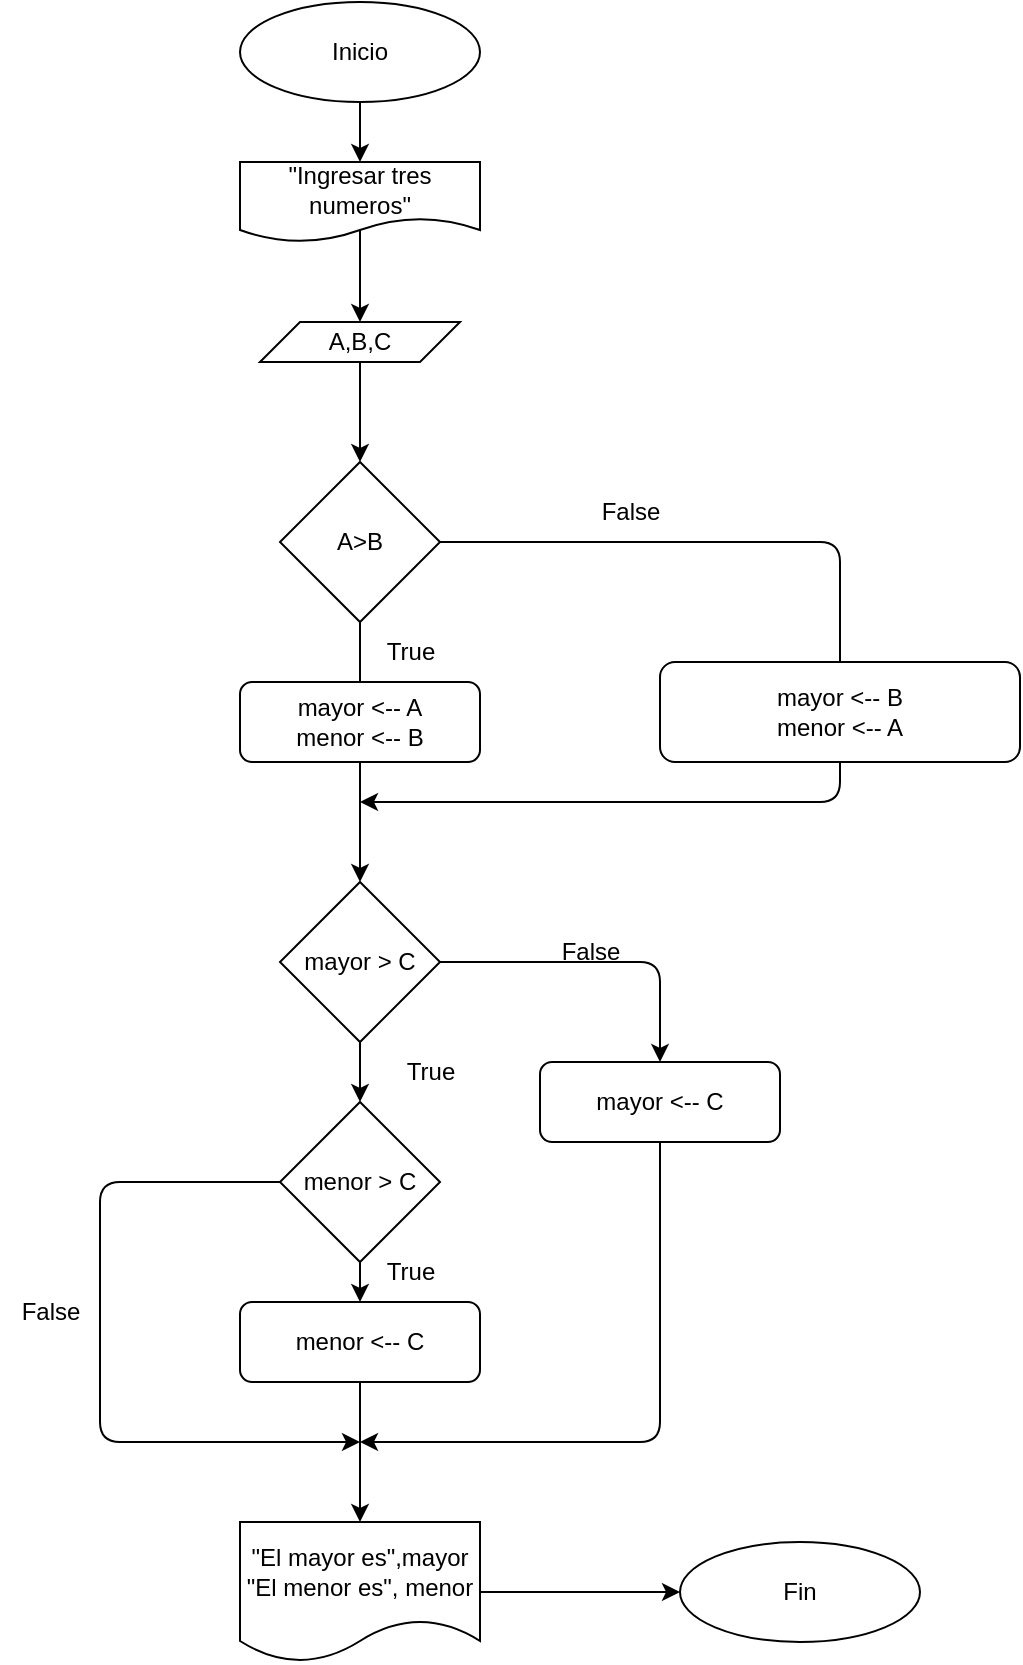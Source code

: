 <mxfile>
    <diagram id="DhXewp15lIKB7KImsJhi" name="Página-1">
        <mxGraphModel dx="880" dy="390" grid="1" gridSize="10" guides="1" tooltips="1" connect="1" arrows="1" fold="1" page="1" pageScale="1" pageWidth="827" pageHeight="1169" math="0" shadow="0">
            <root>
                <mxCell id="0"/>
                <mxCell id="1" parent="0"/>
                <mxCell id="18" style="edgeStyle=none;html=1;entryX=0.5;entryY=0;entryDx=0;entryDy=0;" parent="1" source="2" target="17" edge="1">
                    <mxGeometry relative="1" as="geometry"/>
                </mxCell>
                <mxCell id="2" value="Inicio" style="ellipse;whiteSpace=wrap;html=1;" parent="1" vertex="1">
                    <mxGeometry x="170" y="90" width="120" height="50" as="geometry"/>
                </mxCell>
                <mxCell id="57" style="edgeStyle=none;html=1;entryX=0.5;entryY=0;entryDx=0;entryDy=0;exitX=0.5;exitY=1;exitDx=0;exitDy=0;" parent="1" source="72" target="40" edge="1">
                    <mxGeometry relative="1" as="geometry"/>
                </mxCell>
                <mxCell id="56" style="edgeStyle=none;html=1;entryX=0.5;entryY=0;entryDx=0;entryDy=0;" parent="1" target="72" edge="1">
                    <mxGeometry relative="1" as="geometry">
                        <mxPoint x="230" y="200" as="sourcePoint"/>
                    </mxGeometry>
                </mxCell>
                <mxCell id="17" value="&quot;Ingresar tres numeros&quot;" style="shape=document;whiteSpace=wrap;html=1;boundedLbl=1;" parent="1" vertex="1">
                    <mxGeometry x="170" y="170" width="120" height="40" as="geometry"/>
                </mxCell>
                <mxCell id="58" style="edgeStyle=none;html=1;entryX=0.5;entryY=0;entryDx=0;entryDy=0;" parent="1" source="40" edge="1">
                    <mxGeometry relative="1" as="geometry">
                        <mxPoint x="470" y="440" as="targetPoint"/>
                        <Array as="points">
                            <mxPoint x="470" y="360"/>
                        </Array>
                    </mxGeometry>
                </mxCell>
                <mxCell id="59" style="edgeStyle=none;html=1;entryX=0.5;entryY=0;entryDx=0;entryDy=0;" parent="1" source="40" edge="1">
                    <mxGeometry relative="1" as="geometry">
                        <mxPoint x="230" y="440" as="targetPoint"/>
                    </mxGeometry>
                </mxCell>
                <mxCell id="40" value="A&amp;gt;B" style="rhombus;whiteSpace=wrap;html=1;" parent="1" vertex="1">
                    <mxGeometry x="190" y="320" width="80" height="80" as="geometry"/>
                </mxCell>
                <mxCell id="60" style="edgeStyle=none;html=1;exitX=0.5;exitY=1;exitDx=0;exitDy=0;" parent="1" source="73" edge="1">
                    <mxGeometry relative="1" as="geometry">
                        <mxPoint x="230" y="530" as="targetPoint"/>
                        <mxPoint x="230" y="530" as="sourcePoint"/>
                    </mxGeometry>
                </mxCell>
                <mxCell id="65" value="Fin" style="ellipse;whiteSpace=wrap;html=1;" parent="1" vertex="1">
                    <mxGeometry x="390" y="860" width="120" height="50" as="geometry"/>
                </mxCell>
                <mxCell id="68" value="True" style="text;html=1;align=center;verticalAlign=middle;resizable=0;points=[];autosize=1;strokeColor=none;fillColor=none;" parent="1" vertex="1">
                    <mxGeometry x="240" y="610" width="50" height="30" as="geometry"/>
                </mxCell>
                <mxCell id="69" value="False" style="text;html=1;align=center;verticalAlign=middle;resizable=0;points=[];autosize=1;strokeColor=none;fillColor=none;" parent="1" vertex="1">
                    <mxGeometry x="340" y="330" width="50" height="30" as="geometry"/>
                </mxCell>
                <mxCell id="72" value="A,B,C" style="shape=parallelogram;perimeter=parallelogramPerimeter;whiteSpace=wrap;html=1;fixedSize=1;" parent="1" vertex="1">
                    <mxGeometry x="180" y="250" width="100" height="20" as="geometry"/>
                </mxCell>
                <mxCell id="73" value="&lt;span style=&quot;text-align: left;&quot;&gt;mayor &amp;lt;-- A&lt;br&gt;menor &amp;lt;-- B&lt;br&gt;&lt;/span&gt;" style="rounded=1;whiteSpace=wrap;html=1;" parent="1" vertex="1">
                    <mxGeometry x="170" y="430" width="120" height="40" as="geometry"/>
                </mxCell>
                <mxCell id="80" style="edgeStyle=none;html=1;" parent="1" source="74" edge="1">
                    <mxGeometry relative="1" as="geometry">
                        <mxPoint x="230" y="490" as="targetPoint"/>
                        <Array as="points">
                            <mxPoint x="470" y="490"/>
                        </Array>
                    </mxGeometry>
                </mxCell>
                <mxCell id="74" value="&lt;span style=&quot;text-align: left;&quot;&gt;mayor &amp;lt;-- B&lt;br&gt;menor &amp;lt;-- A&lt;br&gt;&lt;/span&gt;" style="rounded=1;whiteSpace=wrap;html=1;" parent="1" vertex="1">
                    <mxGeometry x="380" y="420" width="180" height="50" as="geometry"/>
                </mxCell>
                <mxCell id="78" style="edgeStyle=none;html=1;" parent="1" source="76" edge="1">
                    <mxGeometry relative="1" as="geometry">
                        <mxPoint x="230" y="640" as="targetPoint"/>
                    </mxGeometry>
                </mxCell>
                <mxCell id="91" style="edgeStyle=none;html=1;entryX=0.5;entryY=0;entryDx=0;entryDy=0;" edge="1" parent="1" source="76" target="90">
                    <mxGeometry relative="1" as="geometry">
                        <mxPoint x="380" y="570" as="targetPoint"/>
                        <Array as="points">
                            <mxPoint x="380" y="570"/>
                        </Array>
                    </mxGeometry>
                </mxCell>
                <mxCell id="76" value="mayor &amp;gt; C" style="rhombus;whiteSpace=wrap;html=1;" parent="1" vertex="1">
                    <mxGeometry x="190" y="530" width="80" height="80" as="geometry"/>
                </mxCell>
                <mxCell id="79" value="True" style="text;html=1;align=center;verticalAlign=middle;resizable=0;points=[];autosize=1;strokeColor=none;fillColor=none;" parent="1" vertex="1">
                    <mxGeometry x="230" y="400" width="50" height="30" as="geometry"/>
                </mxCell>
                <mxCell id="83" value="False" style="text;html=1;align=center;verticalAlign=middle;resizable=0;points=[];autosize=1;strokeColor=none;fillColor=none;" parent="1" vertex="1">
                    <mxGeometry x="50" y="730" width="50" height="30" as="geometry"/>
                </mxCell>
                <mxCell id="95" style="edgeStyle=none;html=1;entryX=0;entryY=0.5;entryDx=0;entryDy=0;" edge="1" parent="1" source="84" target="65">
                    <mxGeometry relative="1" as="geometry">
                        <mxPoint x="380" y="885" as="targetPoint"/>
                    </mxGeometry>
                </mxCell>
                <mxCell id="84" value="&quot;El mayor es&quot;,mayor&lt;br&gt;&quot;El menor es&quot;, menor" style="shape=document;whiteSpace=wrap;html=1;boundedLbl=1;" vertex="1" parent="1">
                    <mxGeometry x="170" y="850" width="120" height="70" as="geometry"/>
                </mxCell>
                <mxCell id="87" style="edgeStyle=none;html=1;entryX=0.5;entryY=0;entryDx=0;entryDy=0;" edge="1" parent="1" source="85" target="86">
                    <mxGeometry relative="1" as="geometry"/>
                </mxCell>
                <mxCell id="93" style="edgeStyle=none;html=1;exitX=0;exitY=0.5;exitDx=0;exitDy=0;" edge="1" parent="1" source="85">
                    <mxGeometry relative="1" as="geometry">
                        <mxPoint x="230" y="810" as="targetPoint"/>
                        <Array as="points">
                            <mxPoint x="100" y="680"/>
                            <mxPoint x="100" y="810"/>
                        </Array>
                    </mxGeometry>
                </mxCell>
                <mxCell id="85" value="menor &amp;gt; C" style="rhombus;whiteSpace=wrap;html=1;" vertex="1" parent="1">
                    <mxGeometry x="190" y="640" width="80" height="80" as="geometry"/>
                </mxCell>
                <mxCell id="88" style="edgeStyle=none;html=1;entryX=0.5;entryY=0;entryDx=0;entryDy=0;" edge="1" parent="1" source="86" target="84">
                    <mxGeometry relative="1" as="geometry"/>
                </mxCell>
                <mxCell id="86" value="&lt;span style=&quot;text-align: left;&quot;&gt;menor &amp;lt;-- C&lt;br&gt;&lt;/span&gt;" style="rounded=1;whiteSpace=wrap;html=1;" vertex="1" parent="1">
                    <mxGeometry x="170" y="740" width="120" height="40" as="geometry"/>
                </mxCell>
                <mxCell id="89" value="True" style="text;html=1;align=center;verticalAlign=middle;resizable=0;points=[];autosize=1;strokeColor=none;fillColor=none;" vertex="1" parent="1">
                    <mxGeometry x="230" y="710" width="50" height="30" as="geometry"/>
                </mxCell>
                <mxCell id="92" style="edgeStyle=none;html=1;" edge="1" parent="1" source="90">
                    <mxGeometry relative="1" as="geometry">
                        <mxPoint x="230" y="810" as="targetPoint"/>
                        <Array as="points">
                            <mxPoint x="380" y="810"/>
                        </Array>
                    </mxGeometry>
                </mxCell>
                <mxCell id="90" value="&lt;span style=&quot;text-align: left;&quot;&gt;mayor &amp;lt;-- C&lt;br&gt;&lt;/span&gt;" style="rounded=1;whiteSpace=wrap;html=1;" vertex="1" parent="1">
                    <mxGeometry x="320" y="620" width="120" height="40" as="geometry"/>
                </mxCell>
                <mxCell id="94" value="False" style="text;html=1;align=center;verticalAlign=middle;resizable=0;points=[];autosize=1;strokeColor=none;fillColor=none;" vertex="1" parent="1">
                    <mxGeometry x="320" y="550" width="50" height="30" as="geometry"/>
                </mxCell>
            </root>
        </mxGraphModel>
    </diagram>
</mxfile>